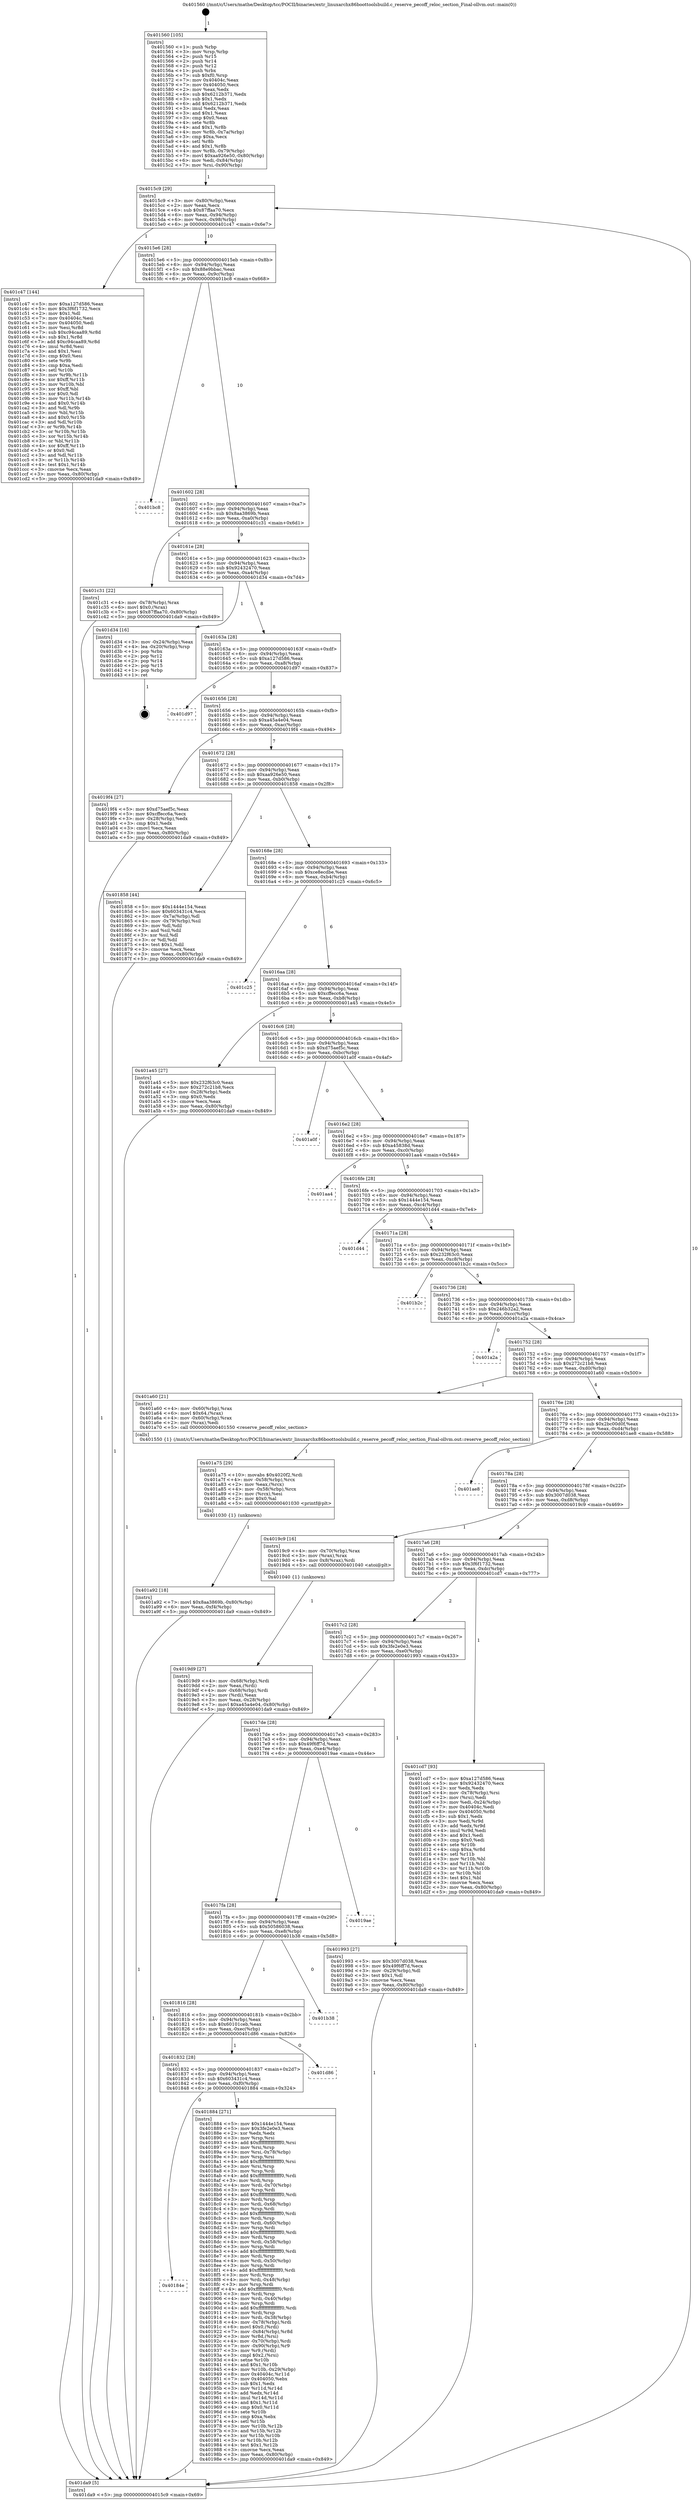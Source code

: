 digraph "0x401560" {
  label = "0x401560 (/mnt/c/Users/mathe/Desktop/tcc/POCII/binaries/extr_linuxarchx86boottoolsbuild.c_reserve_pecoff_reloc_section_Final-ollvm.out::main(0))"
  labelloc = "t"
  node[shape=record]

  Entry [label="",width=0.3,height=0.3,shape=circle,fillcolor=black,style=filled]
  "0x4015c9" [label="{
     0x4015c9 [29]\l
     | [instrs]\l
     &nbsp;&nbsp;0x4015c9 \<+3\>: mov -0x80(%rbp),%eax\l
     &nbsp;&nbsp;0x4015cc \<+2\>: mov %eax,%ecx\l
     &nbsp;&nbsp;0x4015ce \<+6\>: sub $0x87ffaa70,%ecx\l
     &nbsp;&nbsp;0x4015d4 \<+6\>: mov %eax,-0x94(%rbp)\l
     &nbsp;&nbsp;0x4015da \<+6\>: mov %ecx,-0x98(%rbp)\l
     &nbsp;&nbsp;0x4015e0 \<+6\>: je 0000000000401c47 \<main+0x6e7\>\l
  }"]
  "0x401c47" [label="{
     0x401c47 [144]\l
     | [instrs]\l
     &nbsp;&nbsp;0x401c47 \<+5\>: mov $0xa127d586,%eax\l
     &nbsp;&nbsp;0x401c4c \<+5\>: mov $0x3f6f1732,%ecx\l
     &nbsp;&nbsp;0x401c51 \<+2\>: mov $0x1,%dl\l
     &nbsp;&nbsp;0x401c53 \<+7\>: mov 0x40404c,%esi\l
     &nbsp;&nbsp;0x401c5a \<+7\>: mov 0x404050,%edi\l
     &nbsp;&nbsp;0x401c61 \<+3\>: mov %esi,%r8d\l
     &nbsp;&nbsp;0x401c64 \<+7\>: sub $0xc94caa89,%r8d\l
     &nbsp;&nbsp;0x401c6b \<+4\>: sub $0x1,%r8d\l
     &nbsp;&nbsp;0x401c6f \<+7\>: add $0xc94caa89,%r8d\l
     &nbsp;&nbsp;0x401c76 \<+4\>: imul %r8d,%esi\l
     &nbsp;&nbsp;0x401c7a \<+3\>: and $0x1,%esi\l
     &nbsp;&nbsp;0x401c7d \<+3\>: cmp $0x0,%esi\l
     &nbsp;&nbsp;0x401c80 \<+4\>: sete %r9b\l
     &nbsp;&nbsp;0x401c84 \<+3\>: cmp $0xa,%edi\l
     &nbsp;&nbsp;0x401c87 \<+4\>: setl %r10b\l
     &nbsp;&nbsp;0x401c8b \<+3\>: mov %r9b,%r11b\l
     &nbsp;&nbsp;0x401c8e \<+4\>: xor $0xff,%r11b\l
     &nbsp;&nbsp;0x401c92 \<+3\>: mov %r10b,%bl\l
     &nbsp;&nbsp;0x401c95 \<+3\>: xor $0xff,%bl\l
     &nbsp;&nbsp;0x401c98 \<+3\>: xor $0x0,%dl\l
     &nbsp;&nbsp;0x401c9b \<+3\>: mov %r11b,%r14b\l
     &nbsp;&nbsp;0x401c9e \<+4\>: and $0x0,%r14b\l
     &nbsp;&nbsp;0x401ca2 \<+3\>: and %dl,%r9b\l
     &nbsp;&nbsp;0x401ca5 \<+3\>: mov %bl,%r15b\l
     &nbsp;&nbsp;0x401ca8 \<+4\>: and $0x0,%r15b\l
     &nbsp;&nbsp;0x401cac \<+3\>: and %dl,%r10b\l
     &nbsp;&nbsp;0x401caf \<+3\>: or %r9b,%r14b\l
     &nbsp;&nbsp;0x401cb2 \<+3\>: or %r10b,%r15b\l
     &nbsp;&nbsp;0x401cb5 \<+3\>: xor %r15b,%r14b\l
     &nbsp;&nbsp;0x401cb8 \<+3\>: or %bl,%r11b\l
     &nbsp;&nbsp;0x401cbb \<+4\>: xor $0xff,%r11b\l
     &nbsp;&nbsp;0x401cbf \<+3\>: or $0x0,%dl\l
     &nbsp;&nbsp;0x401cc2 \<+3\>: and %dl,%r11b\l
     &nbsp;&nbsp;0x401cc5 \<+3\>: or %r11b,%r14b\l
     &nbsp;&nbsp;0x401cc8 \<+4\>: test $0x1,%r14b\l
     &nbsp;&nbsp;0x401ccc \<+3\>: cmovne %ecx,%eax\l
     &nbsp;&nbsp;0x401ccf \<+3\>: mov %eax,-0x80(%rbp)\l
     &nbsp;&nbsp;0x401cd2 \<+5\>: jmp 0000000000401da9 \<main+0x849\>\l
  }"]
  "0x4015e6" [label="{
     0x4015e6 [28]\l
     | [instrs]\l
     &nbsp;&nbsp;0x4015e6 \<+5\>: jmp 00000000004015eb \<main+0x8b\>\l
     &nbsp;&nbsp;0x4015eb \<+6\>: mov -0x94(%rbp),%eax\l
     &nbsp;&nbsp;0x4015f1 \<+5\>: sub $0x88e9bbac,%eax\l
     &nbsp;&nbsp;0x4015f6 \<+6\>: mov %eax,-0x9c(%rbp)\l
     &nbsp;&nbsp;0x4015fc \<+6\>: je 0000000000401bc8 \<main+0x668\>\l
  }"]
  Exit [label="",width=0.3,height=0.3,shape=circle,fillcolor=black,style=filled,peripheries=2]
  "0x401bc8" [label="{
     0x401bc8\l
  }", style=dashed]
  "0x401602" [label="{
     0x401602 [28]\l
     | [instrs]\l
     &nbsp;&nbsp;0x401602 \<+5\>: jmp 0000000000401607 \<main+0xa7\>\l
     &nbsp;&nbsp;0x401607 \<+6\>: mov -0x94(%rbp),%eax\l
     &nbsp;&nbsp;0x40160d \<+5\>: sub $0x8aa3869b,%eax\l
     &nbsp;&nbsp;0x401612 \<+6\>: mov %eax,-0xa0(%rbp)\l
     &nbsp;&nbsp;0x401618 \<+6\>: je 0000000000401c31 \<main+0x6d1\>\l
  }"]
  "0x401a92" [label="{
     0x401a92 [18]\l
     | [instrs]\l
     &nbsp;&nbsp;0x401a92 \<+7\>: movl $0x8aa3869b,-0x80(%rbp)\l
     &nbsp;&nbsp;0x401a99 \<+6\>: mov %eax,-0xf4(%rbp)\l
     &nbsp;&nbsp;0x401a9f \<+5\>: jmp 0000000000401da9 \<main+0x849\>\l
  }"]
  "0x401c31" [label="{
     0x401c31 [22]\l
     | [instrs]\l
     &nbsp;&nbsp;0x401c31 \<+4\>: mov -0x78(%rbp),%rax\l
     &nbsp;&nbsp;0x401c35 \<+6\>: movl $0x0,(%rax)\l
     &nbsp;&nbsp;0x401c3b \<+7\>: movl $0x87ffaa70,-0x80(%rbp)\l
     &nbsp;&nbsp;0x401c42 \<+5\>: jmp 0000000000401da9 \<main+0x849\>\l
  }"]
  "0x40161e" [label="{
     0x40161e [28]\l
     | [instrs]\l
     &nbsp;&nbsp;0x40161e \<+5\>: jmp 0000000000401623 \<main+0xc3\>\l
     &nbsp;&nbsp;0x401623 \<+6\>: mov -0x94(%rbp),%eax\l
     &nbsp;&nbsp;0x401629 \<+5\>: sub $0x92432470,%eax\l
     &nbsp;&nbsp;0x40162e \<+6\>: mov %eax,-0xa4(%rbp)\l
     &nbsp;&nbsp;0x401634 \<+6\>: je 0000000000401d34 \<main+0x7d4\>\l
  }"]
  "0x401a75" [label="{
     0x401a75 [29]\l
     | [instrs]\l
     &nbsp;&nbsp;0x401a75 \<+10\>: movabs $0x4020f2,%rdi\l
     &nbsp;&nbsp;0x401a7f \<+4\>: mov -0x58(%rbp),%rcx\l
     &nbsp;&nbsp;0x401a83 \<+2\>: mov %eax,(%rcx)\l
     &nbsp;&nbsp;0x401a85 \<+4\>: mov -0x58(%rbp),%rcx\l
     &nbsp;&nbsp;0x401a89 \<+2\>: mov (%rcx),%esi\l
     &nbsp;&nbsp;0x401a8b \<+2\>: mov $0x0,%al\l
     &nbsp;&nbsp;0x401a8d \<+5\>: call 0000000000401030 \<printf@plt\>\l
     | [calls]\l
     &nbsp;&nbsp;0x401030 \{1\} (unknown)\l
  }"]
  "0x401d34" [label="{
     0x401d34 [16]\l
     | [instrs]\l
     &nbsp;&nbsp;0x401d34 \<+3\>: mov -0x24(%rbp),%eax\l
     &nbsp;&nbsp;0x401d37 \<+4\>: lea -0x20(%rbp),%rsp\l
     &nbsp;&nbsp;0x401d3b \<+1\>: pop %rbx\l
     &nbsp;&nbsp;0x401d3c \<+2\>: pop %r12\l
     &nbsp;&nbsp;0x401d3e \<+2\>: pop %r14\l
     &nbsp;&nbsp;0x401d40 \<+2\>: pop %r15\l
     &nbsp;&nbsp;0x401d42 \<+1\>: pop %rbp\l
     &nbsp;&nbsp;0x401d43 \<+1\>: ret\l
  }"]
  "0x40163a" [label="{
     0x40163a [28]\l
     | [instrs]\l
     &nbsp;&nbsp;0x40163a \<+5\>: jmp 000000000040163f \<main+0xdf\>\l
     &nbsp;&nbsp;0x40163f \<+6\>: mov -0x94(%rbp),%eax\l
     &nbsp;&nbsp;0x401645 \<+5\>: sub $0xa127d586,%eax\l
     &nbsp;&nbsp;0x40164a \<+6\>: mov %eax,-0xa8(%rbp)\l
     &nbsp;&nbsp;0x401650 \<+6\>: je 0000000000401d97 \<main+0x837\>\l
  }"]
  "0x4019d9" [label="{
     0x4019d9 [27]\l
     | [instrs]\l
     &nbsp;&nbsp;0x4019d9 \<+4\>: mov -0x68(%rbp),%rdi\l
     &nbsp;&nbsp;0x4019dd \<+2\>: mov %eax,(%rdi)\l
     &nbsp;&nbsp;0x4019df \<+4\>: mov -0x68(%rbp),%rdi\l
     &nbsp;&nbsp;0x4019e3 \<+2\>: mov (%rdi),%eax\l
     &nbsp;&nbsp;0x4019e5 \<+3\>: mov %eax,-0x28(%rbp)\l
     &nbsp;&nbsp;0x4019e8 \<+7\>: movl $0xa45a4e04,-0x80(%rbp)\l
     &nbsp;&nbsp;0x4019ef \<+5\>: jmp 0000000000401da9 \<main+0x849\>\l
  }"]
  "0x401d97" [label="{
     0x401d97\l
  }", style=dashed]
  "0x401656" [label="{
     0x401656 [28]\l
     | [instrs]\l
     &nbsp;&nbsp;0x401656 \<+5\>: jmp 000000000040165b \<main+0xfb\>\l
     &nbsp;&nbsp;0x40165b \<+6\>: mov -0x94(%rbp),%eax\l
     &nbsp;&nbsp;0x401661 \<+5\>: sub $0xa45a4e04,%eax\l
     &nbsp;&nbsp;0x401666 \<+6\>: mov %eax,-0xac(%rbp)\l
     &nbsp;&nbsp;0x40166c \<+6\>: je 00000000004019f4 \<main+0x494\>\l
  }"]
  "0x40184e" [label="{
     0x40184e\l
  }", style=dashed]
  "0x4019f4" [label="{
     0x4019f4 [27]\l
     | [instrs]\l
     &nbsp;&nbsp;0x4019f4 \<+5\>: mov $0xd75aef5c,%eax\l
     &nbsp;&nbsp;0x4019f9 \<+5\>: mov $0xcffecc6a,%ecx\l
     &nbsp;&nbsp;0x4019fe \<+3\>: mov -0x28(%rbp),%edx\l
     &nbsp;&nbsp;0x401a01 \<+3\>: cmp $0x1,%edx\l
     &nbsp;&nbsp;0x401a04 \<+3\>: cmovl %ecx,%eax\l
     &nbsp;&nbsp;0x401a07 \<+3\>: mov %eax,-0x80(%rbp)\l
     &nbsp;&nbsp;0x401a0a \<+5\>: jmp 0000000000401da9 \<main+0x849\>\l
  }"]
  "0x401672" [label="{
     0x401672 [28]\l
     | [instrs]\l
     &nbsp;&nbsp;0x401672 \<+5\>: jmp 0000000000401677 \<main+0x117\>\l
     &nbsp;&nbsp;0x401677 \<+6\>: mov -0x94(%rbp),%eax\l
     &nbsp;&nbsp;0x40167d \<+5\>: sub $0xaa926e50,%eax\l
     &nbsp;&nbsp;0x401682 \<+6\>: mov %eax,-0xb0(%rbp)\l
     &nbsp;&nbsp;0x401688 \<+6\>: je 0000000000401858 \<main+0x2f8\>\l
  }"]
  "0x401884" [label="{
     0x401884 [271]\l
     | [instrs]\l
     &nbsp;&nbsp;0x401884 \<+5\>: mov $0x1444e154,%eax\l
     &nbsp;&nbsp;0x401889 \<+5\>: mov $0x3fe2e0e3,%ecx\l
     &nbsp;&nbsp;0x40188e \<+2\>: xor %edx,%edx\l
     &nbsp;&nbsp;0x401890 \<+3\>: mov %rsp,%rsi\l
     &nbsp;&nbsp;0x401893 \<+4\>: add $0xfffffffffffffff0,%rsi\l
     &nbsp;&nbsp;0x401897 \<+3\>: mov %rsi,%rsp\l
     &nbsp;&nbsp;0x40189a \<+4\>: mov %rsi,-0x78(%rbp)\l
     &nbsp;&nbsp;0x40189e \<+3\>: mov %rsp,%rsi\l
     &nbsp;&nbsp;0x4018a1 \<+4\>: add $0xfffffffffffffff0,%rsi\l
     &nbsp;&nbsp;0x4018a5 \<+3\>: mov %rsi,%rsp\l
     &nbsp;&nbsp;0x4018a8 \<+3\>: mov %rsp,%rdi\l
     &nbsp;&nbsp;0x4018ab \<+4\>: add $0xfffffffffffffff0,%rdi\l
     &nbsp;&nbsp;0x4018af \<+3\>: mov %rdi,%rsp\l
     &nbsp;&nbsp;0x4018b2 \<+4\>: mov %rdi,-0x70(%rbp)\l
     &nbsp;&nbsp;0x4018b6 \<+3\>: mov %rsp,%rdi\l
     &nbsp;&nbsp;0x4018b9 \<+4\>: add $0xfffffffffffffff0,%rdi\l
     &nbsp;&nbsp;0x4018bd \<+3\>: mov %rdi,%rsp\l
     &nbsp;&nbsp;0x4018c0 \<+4\>: mov %rdi,-0x68(%rbp)\l
     &nbsp;&nbsp;0x4018c4 \<+3\>: mov %rsp,%rdi\l
     &nbsp;&nbsp;0x4018c7 \<+4\>: add $0xfffffffffffffff0,%rdi\l
     &nbsp;&nbsp;0x4018cb \<+3\>: mov %rdi,%rsp\l
     &nbsp;&nbsp;0x4018ce \<+4\>: mov %rdi,-0x60(%rbp)\l
     &nbsp;&nbsp;0x4018d2 \<+3\>: mov %rsp,%rdi\l
     &nbsp;&nbsp;0x4018d5 \<+4\>: add $0xfffffffffffffff0,%rdi\l
     &nbsp;&nbsp;0x4018d9 \<+3\>: mov %rdi,%rsp\l
     &nbsp;&nbsp;0x4018dc \<+4\>: mov %rdi,-0x58(%rbp)\l
     &nbsp;&nbsp;0x4018e0 \<+3\>: mov %rsp,%rdi\l
     &nbsp;&nbsp;0x4018e3 \<+4\>: add $0xfffffffffffffff0,%rdi\l
     &nbsp;&nbsp;0x4018e7 \<+3\>: mov %rdi,%rsp\l
     &nbsp;&nbsp;0x4018ea \<+4\>: mov %rdi,-0x50(%rbp)\l
     &nbsp;&nbsp;0x4018ee \<+3\>: mov %rsp,%rdi\l
     &nbsp;&nbsp;0x4018f1 \<+4\>: add $0xfffffffffffffff0,%rdi\l
     &nbsp;&nbsp;0x4018f5 \<+3\>: mov %rdi,%rsp\l
     &nbsp;&nbsp;0x4018f8 \<+4\>: mov %rdi,-0x48(%rbp)\l
     &nbsp;&nbsp;0x4018fc \<+3\>: mov %rsp,%rdi\l
     &nbsp;&nbsp;0x4018ff \<+4\>: add $0xfffffffffffffff0,%rdi\l
     &nbsp;&nbsp;0x401903 \<+3\>: mov %rdi,%rsp\l
     &nbsp;&nbsp;0x401906 \<+4\>: mov %rdi,-0x40(%rbp)\l
     &nbsp;&nbsp;0x40190a \<+3\>: mov %rsp,%rdi\l
     &nbsp;&nbsp;0x40190d \<+4\>: add $0xfffffffffffffff0,%rdi\l
     &nbsp;&nbsp;0x401911 \<+3\>: mov %rdi,%rsp\l
     &nbsp;&nbsp;0x401914 \<+4\>: mov %rdi,-0x38(%rbp)\l
     &nbsp;&nbsp;0x401918 \<+4\>: mov -0x78(%rbp),%rdi\l
     &nbsp;&nbsp;0x40191c \<+6\>: movl $0x0,(%rdi)\l
     &nbsp;&nbsp;0x401922 \<+7\>: mov -0x84(%rbp),%r8d\l
     &nbsp;&nbsp;0x401929 \<+3\>: mov %r8d,(%rsi)\l
     &nbsp;&nbsp;0x40192c \<+4\>: mov -0x70(%rbp),%rdi\l
     &nbsp;&nbsp;0x401930 \<+7\>: mov -0x90(%rbp),%r9\l
     &nbsp;&nbsp;0x401937 \<+3\>: mov %r9,(%rdi)\l
     &nbsp;&nbsp;0x40193a \<+3\>: cmpl $0x2,(%rsi)\l
     &nbsp;&nbsp;0x40193d \<+4\>: setne %r10b\l
     &nbsp;&nbsp;0x401941 \<+4\>: and $0x1,%r10b\l
     &nbsp;&nbsp;0x401945 \<+4\>: mov %r10b,-0x29(%rbp)\l
     &nbsp;&nbsp;0x401949 \<+8\>: mov 0x40404c,%r11d\l
     &nbsp;&nbsp;0x401951 \<+7\>: mov 0x404050,%ebx\l
     &nbsp;&nbsp;0x401958 \<+3\>: sub $0x1,%edx\l
     &nbsp;&nbsp;0x40195b \<+3\>: mov %r11d,%r14d\l
     &nbsp;&nbsp;0x40195e \<+3\>: add %edx,%r14d\l
     &nbsp;&nbsp;0x401961 \<+4\>: imul %r14d,%r11d\l
     &nbsp;&nbsp;0x401965 \<+4\>: and $0x1,%r11d\l
     &nbsp;&nbsp;0x401969 \<+4\>: cmp $0x0,%r11d\l
     &nbsp;&nbsp;0x40196d \<+4\>: sete %r10b\l
     &nbsp;&nbsp;0x401971 \<+3\>: cmp $0xa,%ebx\l
     &nbsp;&nbsp;0x401974 \<+4\>: setl %r15b\l
     &nbsp;&nbsp;0x401978 \<+3\>: mov %r10b,%r12b\l
     &nbsp;&nbsp;0x40197b \<+3\>: and %r15b,%r12b\l
     &nbsp;&nbsp;0x40197e \<+3\>: xor %r15b,%r10b\l
     &nbsp;&nbsp;0x401981 \<+3\>: or %r10b,%r12b\l
     &nbsp;&nbsp;0x401984 \<+4\>: test $0x1,%r12b\l
     &nbsp;&nbsp;0x401988 \<+3\>: cmovne %ecx,%eax\l
     &nbsp;&nbsp;0x40198b \<+3\>: mov %eax,-0x80(%rbp)\l
     &nbsp;&nbsp;0x40198e \<+5\>: jmp 0000000000401da9 \<main+0x849\>\l
  }"]
  "0x401858" [label="{
     0x401858 [44]\l
     | [instrs]\l
     &nbsp;&nbsp;0x401858 \<+5\>: mov $0x1444e154,%eax\l
     &nbsp;&nbsp;0x40185d \<+5\>: mov $0x603431c4,%ecx\l
     &nbsp;&nbsp;0x401862 \<+3\>: mov -0x7a(%rbp),%dl\l
     &nbsp;&nbsp;0x401865 \<+4\>: mov -0x79(%rbp),%sil\l
     &nbsp;&nbsp;0x401869 \<+3\>: mov %dl,%dil\l
     &nbsp;&nbsp;0x40186c \<+3\>: and %sil,%dil\l
     &nbsp;&nbsp;0x40186f \<+3\>: xor %sil,%dl\l
     &nbsp;&nbsp;0x401872 \<+3\>: or %dl,%dil\l
     &nbsp;&nbsp;0x401875 \<+4\>: test $0x1,%dil\l
     &nbsp;&nbsp;0x401879 \<+3\>: cmovne %ecx,%eax\l
     &nbsp;&nbsp;0x40187c \<+3\>: mov %eax,-0x80(%rbp)\l
     &nbsp;&nbsp;0x40187f \<+5\>: jmp 0000000000401da9 \<main+0x849\>\l
  }"]
  "0x40168e" [label="{
     0x40168e [28]\l
     | [instrs]\l
     &nbsp;&nbsp;0x40168e \<+5\>: jmp 0000000000401693 \<main+0x133\>\l
     &nbsp;&nbsp;0x401693 \<+6\>: mov -0x94(%rbp),%eax\l
     &nbsp;&nbsp;0x401699 \<+5\>: sub $0xce8ecdbe,%eax\l
     &nbsp;&nbsp;0x40169e \<+6\>: mov %eax,-0xb4(%rbp)\l
     &nbsp;&nbsp;0x4016a4 \<+6\>: je 0000000000401c25 \<main+0x6c5\>\l
  }"]
  "0x401da9" [label="{
     0x401da9 [5]\l
     | [instrs]\l
     &nbsp;&nbsp;0x401da9 \<+5\>: jmp 00000000004015c9 \<main+0x69\>\l
  }"]
  "0x401560" [label="{
     0x401560 [105]\l
     | [instrs]\l
     &nbsp;&nbsp;0x401560 \<+1\>: push %rbp\l
     &nbsp;&nbsp;0x401561 \<+3\>: mov %rsp,%rbp\l
     &nbsp;&nbsp;0x401564 \<+2\>: push %r15\l
     &nbsp;&nbsp;0x401566 \<+2\>: push %r14\l
     &nbsp;&nbsp;0x401568 \<+2\>: push %r12\l
     &nbsp;&nbsp;0x40156a \<+1\>: push %rbx\l
     &nbsp;&nbsp;0x40156b \<+7\>: sub $0xf0,%rsp\l
     &nbsp;&nbsp;0x401572 \<+7\>: mov 0x40404c,%eax\l
     &nbsp;&nbsp;0x401579 \<+7\>: mov 0x404050,%ecx\l
     &nbsp;&nbsp;0x401580 \<+2\>: mov %eax,%edx\l
     &nbsp;&nbsp;0x401582 \<+6\>: sub $0x6212b371,%edx\l
     &nbsp;&nbsp;0x401588 \<+3\>: sub $0x1,%edx\l
     &nbsp;&nbsp;0x40158b \<+6\>: add $0x6212b371,%edx\l
     &nbsp;&nbsp;0x401591 \<+3\>: imul %edx,%eax\l
     &nbsp;&nbsp;0x401594 \<+3\>: and $0x1,%eax\l
     &nbsp;&nbsp;0x401597 \<+3\>: cmp $0x0,%eax\l
     &nbsp;&nbsp;0x40159a \<+4\>: sete %r8b\l
     &nbsp;&nbsp;0x40159e \<+4\>: and $0x1,%r8b\l
     &nbsp;&nbsp;0x4015a2 \<+4\>: mov %r8b,-0x7a(%rbp)\l
     &nbsp;&nbsp;0x4015a6 \<+3\>: cmp $0xa,%ecx\l
     &nbsp;&nbsp;0x4015a9 \<+4\>: setl %r8b\l
     &nbsp;&nbsp;0x4015ad \<+4\>: and $0x1,%r8b\l
     &nbsp;&nbsp;0x4015b1 \<+4\>: mov %r8b,-0x79(%rbp)\l
     &nbsp;&nbsp;0x4015b5 \<+7\>: movl $0xaa926e50,-0x80(%rbp)\l
     &nbsp;&nbsp;0x4015bc \<+6\>: mov %edi,-0x84(%rbp)\l
     &nbsp;&nbsp;0x4015c2 \<+7\>: mov %rsi,-0x90(%rbp)\l
  }"]
  "0x401832" [label="{
     0x401832 [28]\l
     | [instrs]\l
     &nbsp;&nbsp;0x401832 \<+5\>: jmp 0000000000401837 \<main+0x2d7\>\l
     &nbsp;&nbsp;0x401837 \<+6\>: mov -0x94(%rbp),%eax\l
     &nbsp;&nbsp;0x40183d \<+5\>: sub $0x603431c4,%eax\l
     &nbsp;&nbsp;0x401842 \<+6\>: mov %eax,-0xf0(%rbp)\l
     &nbsp;&nbsp;0x401848 \<+6\>: je 0000000000401884 \<main+0x324\>\l
  }"]
  "0x401c25" [label="{
     0x401c25\l
  }", style=dashed]
  "0x4016aa" [label="{
     0x4016aa [28]\l
     | [instrs]\l
     &nbsp;&nbsp;0x4016aa \<+5\>: jmp 00000000004016af \<main+0x14f\>\l
     &nbsp;&nbsp;0x4016af \<+6\>: mov -0x94(%rbp),%eax\l
     &nbsp;&nbsp;0x4016b5 \<+5\>: sub $0xcffecc6a,%eax\l
     &nbsp;&nbsp;0x4016ba \<+6\>: mov %eax,-0xb8(%rbp)\l
     &nbsp;&nbsp;0x4016c0 \<+6\>: je 0000000000401a45 \<main+0x4e5\>\l
  }"]
  "0x401d86" [label="{
     0x401d86\l
  }", style=dashed]
  "0x401a45" [label="{
     0x401a45 [27]\l
     | [instrs]\l
     &nbsp;&nbsp;0x401a45 \<+5\>: mov $0x232f63c0,%eax\l
     &nbsp;&nbsp;0x401a4a \<+5\>: mov $0x272c21b8,%ecx\l
     &nbsp;&nbsp;0x401a4f \<+3\>: mov -0x28(%rbp),%edx\l
     &nbsp;&nbsp;0x401a52 \<+3\>: cmp $0x0,%edx\l
     &nbsp;&nbsp;0x401a55 \<+3\>: cmove %ecx,%eax\l
     &nbsp;&nbsp;0x401a58 \<+3\>: mov %eax,-0x80(%rbp)\l
     &nbsp;&nbsp;0x401a5b \<+5\>: jmp 0000000000401da9 \<main+0x849\>\l
  }"]
  "0x4016c6" [label="{
     0x4016c6 [28]\l
     | [instrs]\l
     &nbsp;&nbsp;0x4016c6 \<+5\>: jmp 00000000004016cb \<main+0x16b\>\l
     &nbsp;&nbsp;0x4016cb \<+6\>: mov -0x94(%rbp),%eax\l
     &nbsp;&nbsp;0x4016d1 \<+5\>: sub $0xd75aef5c,%eax\l
     &nbsp;&nbsp;0x4016d6 \<+6\>: mov %eax,-0xbc(%rbp)\l
     &nbsp;&nbsp;0x4016dc \<+6\>: je 0000000000401a0f \<main+0x4af\>\l
  }"]
  "0x401816" [label="{
     0x401816 [28]\l
     | [instrs]\l
     &nbsp;&nbsp;0x401816 \<+5\>: jmp 000000000040181b \<main+0x2bb\>\l
     &nbsp;&nbsp;0x40181b \<+6\>: mov -0x94(%rbp),%eax\l
     &nbsp;&nbsp;0x401821 \<+5\>: sub $0x60101ceb,%eax\l
     &nbsp;&nbsp;0x401826 \<+6\>: mov %eax,-0xec(%rbp)\l
     &nbsp;&nbsp;0x40182c \<+6\>: je 0000000000401d86 \<main+0x826\>\l
  }"]
  "0x401a0f" [label="{
     0x401a0f\l
  }", style=dashed]
  "0x4016e2" [label="{
     0x4016e2 [28]\l
     | [instrs]\l
     &nbsp;&nbsp;0x4016e2 \<+5\>: jmp 00000000004016e7 \<main+0x187\>\l
     &nbsp;&nbsp;0x4016e7 \<+6\>: mov -0x94(%rbp),%eax\l
     &nbsp;&nbsp;0x4016ed \<+5\>: sub $0xa45838d,%eax\l
     &nbsp;&nbsp;0x4016f2 \<+6\>: mov %eax,-0xc0(%rbp)\l
     &nbsp;&nbsp;0x4016f8 \<+6\>: je 0000000000401aa4 \<main+0x544\>\l
  }"]
  "0x401b38" [label="{
     0x401b38\l
  }", style=dashed]
  "0x401aa4" [label="{
     0x401aa4\l
  }", style=dashed]
  "0x4016fe" [label="{
     0x4016fe [28]\l
     | [instrs]\l
     &nbsp;&nbsp;0x4016fe \<+5\>: jmp 0000000000401703 \<main+0x1a3\>\l
     &nbsp;&nbsp;0x401703 \<+6\>: mov -0x94(%rbp),%eax\l
     &nbsp;&nbsp;0x401709 \<+5\>: sub $0x1444e154,%eax\l
     &nbsp;&nbsp;0x40170e \<+6\>: mov %eax,-0xc4(%rbp)\l
     &nbsp;&nbsp;0x401714 \<+6\>: je 0000000000401d44 \<main+0x7e4\>\l
  }"]
  "0x4017fa" [label="{
     0x4017fa [28]\l
     | [instrs]\l
     &nbsp;&nbsp;0x4017fa \<+5\>: jmp 00000000004017ff \<main+0x29f\>\l
     &nbsp;&nbsp;0x4017ff \<+6\>: mov -0x94(%rbp),%eax\l
     &nbsp;&nbsp;0x401805 \<+5\>: sub $0x50586038,%eax\l
     &nbsp;&nbsp;0x40180a \<+6\>: mov %eax,-0xe8(%rbp)\l
     &nbsp;&nbsp;0x401810 \<+6\>: je 0000000000401b38 \<main+0x5d8\>\l
  }"]
  "0x401d44" [label="{
     0x401d44\l
  }", style=dashed]
  "0x40171a" [label="{
     0x40171a [28]\l
     | [instrs]\l
     &nbsp;&nbsp;0x40171a \<+5\>: jmp 000000000040171f \<main+0x1bf\>\l
     &nbsp;&nbsp;0x40171f \<+6\>: mov -0x94(%rbp),%eax\l
     &nbsp;&nbsp;0x401725 \<+5\>: sub $0x232f63c0,%eax\l
     &nbsp;&nbsp;0x40172a \<+6\>: mov %eax,-0xc8(%rbp)\l
     &nbsp;&nbsp;0x401730 \<+6\>: je 0000000000401b2c \<main+0x5cc\>\l
  }"]
  "0x4019ae" [label="{
     0x4019ae\l
  }", style=dashed]
  "0x401b2c" [label="{
     0x401b2c\l
  }", style=dashed]
  "0x401736" [label="{
     0x401736 [28]\l
     | [instrs]\l
     &nbsp;&nbsp;0x401736 \<+5\>: jmp 000000000040173b \<main+0x1db\>\l
     &nbsp;&nbsp;0x40173b \<+6\>: mov -0x94(%rbp),%eax\l
     &nbsp;&nbsp;0x401741 \<+5\>: sub $0x246b32a2,%eax\l
     &nbsp;&nbsp;0x401746 \<+6\>: mov %eax,-0xcc(%rbp)\l
     &nbsp;&nbsp;0x40174c \<+6\>: je 0000000000401a2a \<main+0x4ca\>\l
  }"]
  "0x4017de" [label="{
     0x4017de [28]\l
     | [instrs]\l
     &nbsp;&nbsp;0x4017de \<+5\>: jmp 00000000004017e3 \<main+0x283\>\l
     &nbsp;&nbsp;0x4017e3 \<+6\>: mov -0x94(%rbp),%eax\l
     &nbsp;&nbsp;0x4017e9 \<+5\>: sub $0x49f6ff7d,%eax\l
     &nbsp;&nbsp;0x4017ee \<+6\>: mov %eax,-0xe4(%rbp)\l
     &nbsp;&nbsp;0x4017f4 \<+6\>: je 00000000004019ae \<main+0x44e\>\l
  }"]
  "0x401a2a" [label="{
     0x401a2a\l
  }", style=dashed]
  "0x401752" [label="{
     0x401752 [28]\l
     | [instrs]\l
     &nbsp;&nbsp;0x401752 \<+5\>: jmp 0000000000401757 \<main+0x1f7\>\l
     &nbsp;&nbsp;0x401757 \<+6\>: mov -0x94(%rbp),%eax\l
     &nbsp;&nbsp;0x40175d \<+5\>: sub $0x272c21b8,%eax\l
     &nbsp;&nbsp;0x401762 \<+6\>: mov %eax,-0xd0(%rbp)\l
     &nbsp;&nbsp;0x401768 \<+6\>: je 0000000000401a60 \<main+0x500\>\l
  }"]
  "0x401993" [label="{
     0x401993 [27]\l
     | [instrs]\l
     &nbsp;&nbsp;0x401993 \<+5\>: mov $0x3007d038,%eax\l
     &nbsp;&nbsp;0x401998 \<+5\>: mov $0x49f6ff7d,%ecx\l
     &nbsp;&nbsp;0x40199d \<+3\>: mov -0x29(%rbp),%dl\l
     &nbsp;&nbsp;0x4019a0 \<+3\>: test $0x1,%dl\l
     &nbsp;&nbsp;0x4019a3 \<+3\>: cmovne %ecx,%eax\l
     &nbsp;&nbsp;0x4019a6 \<+3\>: mov %eax,-0x80(%rbp)\l
     &nbsp;&nbsp;0x4019a9 \<+5\>: jmp 0000000000401da9 \<main+0x849\>\l
  }"]
  "0x401a60" [label="{
     0x401a60 [21]\l
     | [instrs]\l
     &nbsp;&nbsp;0x401a60 \<+4\>: mov -0x60(%rbp),%rax\l
     &nbsp;&nbsp;0x401a64 \<+6\>: movl $0x64,(%rax)\l
     &nbsp;&nbsp;0x401a6a \<+4\>: mov -0x60(%rbp),%rax\l
     &nbsp;&nbsp;0x401a6e \<+2\>: mov (%rax),%edi\l
     &nbsp;&nbsp;0x401a70 \<+5\>: call 0000000000401550 \<reserve_pecoff_reloc_section\>\l
     | [calls]\l
     &nbsp;&nbsp;0x401550 \{1\} (/mnt/c/Users/mathe/Desktop/tcc/POCII/binaries/extr_linuxarchx86boottoolsbuild.c_reserve_pecoff_reloc_section_Final-ollvm.out::reserve_pecoff_reloc_section)\l
  }"]
  "0x40176e" [label="{
     0x40176e [28]\l
     | [instrs]\l
     &nbsp;&nbsp;0x40176e \<+5\>: jmp 0000000000401773 \<main+0x213\>\l
     &nbsp;&nbsp;0x401773 \<+6\>: mov -0x94(%rbp),%eax\l
     &nbsp;&nbsp;0x401779 \<+5\>: sub $0x2bc00d0f,%eax\l
     &nbsp;&nbsp;0x40177e \<+6\>: mov %eax,-0xd4(%rbp)\l
     &nbsp;&nbsp;0x401784 \<+6\>: je 0000000000401ae8 \<main+0x588\>\l
  }"]
  "0x4017c2" [label="{
     0x4017c2 [28]\l
     | [instrs]\l
     &nbsp;&nbsp;0x4017c2 \<+5\>: jmp 00000000004017c7 \<main+0x267\>\l
     &nbsp;&nbsp;0x4017c7 \<+6\>: mov -0x94(%rbp),%eax\l
     &nbsp;&nbsp;0x4017cd \<+5\>: sub $0x3fe2e0e3,%eax\l
     &nbsp;&nbsp;0x4017d2 \<+6\>: mov %eax,-0xe0(%rbp)\l
     &nbsp;&nbsp;0x4017d8 \<+6\>: je 0000000000401993 \<main+0x433\>\l
  }"]
  "0x401ae8" [label="{
     0x401ae8\l
  }", style=dashed]
  "0x40178a" [label="{
     0x40178a [28]\l
     | [instrs]\l
     &nbsp;&nbsp;0x40178a \<+5\>: jmp 000000000040178f \<main+0x22f\>\l
     &nbsp;&nbsp;0x40178f \<+6\>: mov -0x94(%rbp),%eax\l
     &nbsp;&nbsp;0x401795 \<+5\>: sub $0x3007d038,%eax\l
     &nbsp;&nbsp;0x40179a \<+6\>: mov %eax,-0xd8(%rbp)\l
     &nbsp;&nbsp;0x4017a0 \<+6\>: je 00000000004019c9 \<main+0x469\>\l
  }"]
  "0x401cd7" [label="{
     0x401cd7 [93]\l
     | [instrs]\l
     &nbsp;&nbsp;0x401cd7 \<+5\>: mov $0xa127d586,%eax\l
     &nbsp;&nbsp;0x401cdc \<+5\>: mov $0x92432470,%ecx\l
     &nbsp;&nbsp;0x401ce1 \<+2\>: xor %edx,%edx\l
     &nbsp;&nbsp;0x401ce3 \<+4\>: mov -0x78(%rbp),%rsi\l
     &nbsp;&nbsp;0x401ce7 \<+2\>: mov (%rsi),%edi\l
     &nbsp;&nbsp;0x401ce9 \<+3\>: mov %edi,-0x24(%rbp)\l
     &nbsp;&nbsp;0x401cec \<+7\>: mov 0x40404c,%edi\l
     &nbsp;&nbsp;0x401cf3 \<+8\>: mov 0x404050,%r8d\l
     &nbsp;&nbsp;0x401cfb \<+3\>: sub $0x1,%edx\l
     &nbsp;&nbsp;0x401cfe \<+3\>: mov %edi,%r9d\l
     &nbsp;&nbsp;0x401d01 \<+3\>: add %edx,%r9d\l
     &nbsp;&nbsp;0x401d04 \<+4\>: imul %r9d,%edi\l
     &nbsp;&nbsp;0x401d08 \<+3\>: and $0x1,%edi\l
     &nbsp;&nbsp;0x401d0b \<+3\>: cmp $0x0,%edi\l
     &nbsp;&nbsp;0x401d0e \<+4\>: sete %r10b\l
     &nbsp;&nbsp;0x401d12 \<+4\>: cmp $0xa,%r8d\l
     &nbsp;&nbsp;0x401d16 \<+4\>: setl %r11b\l
     &nbsp;&nbsp;0x401d1a \<+3\>: mov %r10b,%bl\l
     &nbsp;&nbsp;0x401d1d \<+3\>: and %r11b,%bl\l
     &nbsp;&nbsp;0x401d20 \<+3\>: xor %r11b,%r10b\l
     &nbsp;&nbsp;0x401d23 \<+3\>: or %r10b,%bl\l
     &nbsp;&nbsp;0x401d26 \<+3\>: test $0x1,%bl\l
     &nbsp;&nbsp;0x401d29 \<+3\>: cmovne %ecx,%eax\l
     &nbsp;&nbsp;0x401d2c \<+3\>: mov %eax,-0x80(%rbp)\l
     &nbsp;&nbsp;0x401d2f \<+5\>: jmp 0000000000401da9 \<main+0x849\>\l
  }"]
  "0x4019c9" [label="{
     0x4019c9 [16]\l
     | [instrs]\l
     &nbsp;&nbsp;0x4019c9 \<+4\>: mov -0x70(%rbp),%rax\l
     &nbsp;&nbsp;0x4019cd \<+3\>: mov (%rax),%rax\l
     &nbsp;&nbsp;0x4019d0 \<+4\>: mov 0x8(%rax),%rdi\l
     &nbsp;&nbsp;0x4019d4 \<+5\>: call 0000000000401040 \<atoi@plt\>\l
     | [calls]\l
     &nbsp;&nbsp;0x401040 \{1\} (unknown)\l
  }"]
  "0x4017a6" [label="{
     0x4017a6 [28]\l
     | [instrs]\l
     &nbsp;&nbsp;0x4017a6 \<+5\>: jmp 00000000004017ab \<main+0x24b\>\l
     &nbsp;&nbsp;0x4017ab \<+6\>: mov -0x94(%rbp),%eax\l
     &nbsp;&nbsp;0x4017b1 \<+5\>: sub $0x3f6f1732,%eax\l
     &nbsp;&nbsp;0x4017b6 \<+6\>: mov %eax,-0xdc(%rbp)\l
     &nbsp;&nbsp;0x4017bc \<+6\>: je 0000000000401cd7 \<main+0x777\>\l
  }"]
  Entry -> "0x401560" [label=" 1"]
  "0x4015c9" -> "0x401c47" [label=" 1"]
  "0x4015c9" -> "0x4015e6" [label=" 10"]
  "0x401d34" -> Exit [label=" 1"]
  "0x4015e6" -> "0x401bc8" [label=" 0"]
  "0x4015e6" -> "0x401602" [label=" 10"]
  "0x401cd7" -> "0x401da9" [label=" 1"]
  "0x401602" -> "0x401c31" [label=" 1"]
  "0x401602" -> "0x40161e" [label=" 9"]
  "0x401c47" -> "0x401da9" [label=" 1"]
  "0x40161e" -> "0x401d34" [label=" 1"]
  "0x40161e" -> "0x40163a" [label=" 8"]
  "0x401c31" -> "0x401da9" [label=" 1"]
  "0x40163a" -> "0x401d97" [label=" 0"]
  "0x40163a" -> "0x401656" [label=" 8"]
  "0x401a92" -> "0x401da9" [label=" 1"]
  "0x401656" -> "0x4019f4" [label=" 1"]
  "0x401656" -> "0x401672" [label=" 7"]
  "0x401a60" -> "0x401a75" [label=" 1"]
  "0x401672" -> "0x401858" [label=" 1"]
  "0x401672" -> "0x40168e" [label=" 6"]
  "0x401858" -> "0x401da9" [label=" 1"]
  "0x401560" -> "0x4015c9" [label=" 1"]
  "0x401da9" -> "0x4015c9" [label=" 10"]
  "0x401a45" -> "0x401da9" [label=" 1"]
  "0x40168e" -> "0x401c25" [label=" 0"]
  "0x40168e" -> "0x4016aa" [label=" 6"]
  "0x4019d9" -> "0x401da9" [label=" 1"]
  "0x4016aa" -> "0x401a45" [label=" 1"]
  "0x4016aa" -> "0x4016c6" [label=" 5"]
  "0x4019c9" -> "0x4019d9" [label=" 1"]
  "0x4016c6" -> "0x401a0f" [label=" 0"]
  "0x4016c6" -> "0x4016e2" [label=" 5"]
  "0x401884" -> "0x401da9" [label=" 1"]
  "0x4016e2" -> "0x401aa4" [label=" 0"]
  "0x4016e2" -> "0x4016fe" [label=" 5"]
  "0x401a75" -> "0x401a92" [label=" 1"]
  "0x4016fe" -> "0x401d44" [label=" 0"]
  "0x4016fe" -> "0x40171a" [label=" 5"]
  "0x401832" -> "0x401884" [label=" 1"]
  "0x40171a" -> "0x401b2c" [label=" 0"]
  "0x40171a" -> "0x401736" [label=" 5"]
  "0x4019f4" -> "0x401da9" [label=" 1"]
  "0x401736" -> "0x401a2a" [label=" 0"]
  "0x401736" -> "0x401752" [label=" 5"]
  "0x401816" -> "0x401d86" [label=" 0"]
  "0x401752" -> "0x401a60" [label=" 1"]
  "0x401752" -> "0x40176e" [label=" 4"]
  "0x401993" -> "0x401da9" [label=" 1"]
  "0x40176e" -> "0x401ae8" [label=" 0"]
  "0x40176e" -> "0x40178a" [label=" 4"]
  "0x4017fa" -> "0x401b38" [label=" 0"]
  "0x40178a" -> "0x4019c9" [label=" 1"]
  "0x40178a" -> "0x4017a6" [label=" 3"]
  "0x401832" -> "0x40184e" [label=" 0"]
  "0x4017a6" -> "0x401cd7" [label=" 1"]
  "0x4017a6" -> "0x4017c2" [label=" 2"]
  "0x4017fa" -> "0x401816" [label=" 1"]
  "0x4017c2" -> "0x401993" [label=" 1"]
  "0x4017c2" -> "0x4017de" [label=" 1"]
  "0x401816" -> "0x401832" [label=" 1"]
  "0x4017de" -> "0x4019ae" [label=" 0"]
  "0x4017de" -> "0x4017fa" [label=" 1"]
}
